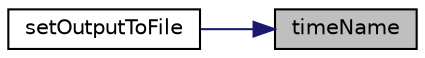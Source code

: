 digraph "timeName"
{
 // LATEX_PDF_SIZE
  edge [fontname="Helvetica",fontsize="10",labelfontname="Helvetica",labelfontsize="10"];
  node [fontname="Helvetica",fontsize="10",shape=record];
  rankdir="RL";
  Node1 [label="timeName",height=0.2,width=0.4,color="black", fillcolor="grey75", style="filled", fontcolor="black",tooltip=" "];
  Node1 -> Node2 [dir="back",color="midnightblue",fontsize="10",style="solid",fontname="Helvetica"];
  Node2 [label="setOutputToFile",height=0.2,width=0.4,color="black", fillcolor="white", style="filled",URL="$classpFlow_1_1timeControl.html#a9f16eb3f9fc84652d5bd44c766572b4a",tooltip=" "];
}
